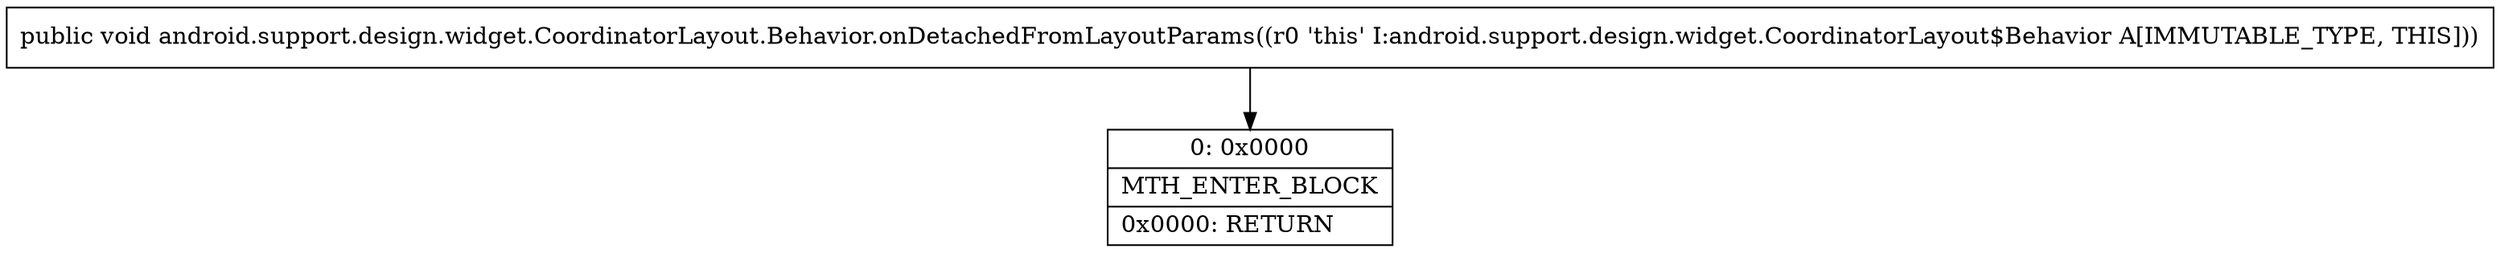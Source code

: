 digraph "CFG forandroid.support.design.widget.CoordinatorLayout.Behavior.onDetachedFromLayoutParams()V" {
Node_0 [shape=record,label="{0\:\ 0x0000|MTH_ENTER_BLOCK\l|0x0000: RETURN   \l}"];
MethodNode[shape=record,label="{public void android.support.design.widget.CoordinatorLayout.Behavior.onDetachedFromLayoutParams((r0 'this' I:android.support.design.widget.CoordinatorLayout$Behavior A[IMMUTABLE_TYPE, THIS])) }"];
MethodNode -> Node_0;
}

